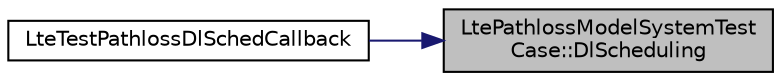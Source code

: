 digraph "LtePathlossModelSystemTestCase::DlScheduling"
{
 // LATEX_PDF_SIZE
  edge [fontname="Helvetica",fontsize="10",labelfontname="Helvetica",labelfontsize="10"];
  node [fontname="Helvetica",fontsize="10",shape=record];
  rankdir="RL";
  Node1 [label="LtePathlossModelSystemTest\lCase::DlScheduling",height=0.2,width=0.4,color="black", fillcolor="grey75", style="filled", fontcolor="black",tooltip="DL scheduling function."];
  Node1 -> Node2 [dir="back",color="midnightblue",fontsize="10",style="solid",fontname="Helvetica"];
  Node2 [label="LteTestPathlossDlSchedCallback",height=0.2,width=0.4,color="black", fillcolor="white", style="filled",URL="$lte-test-pathloss-model_8cc.html#a2ee51eb2a0b7cecbfeb3315251effdea",tooltip="Test 1.1 Pathloss compound test."];
}
